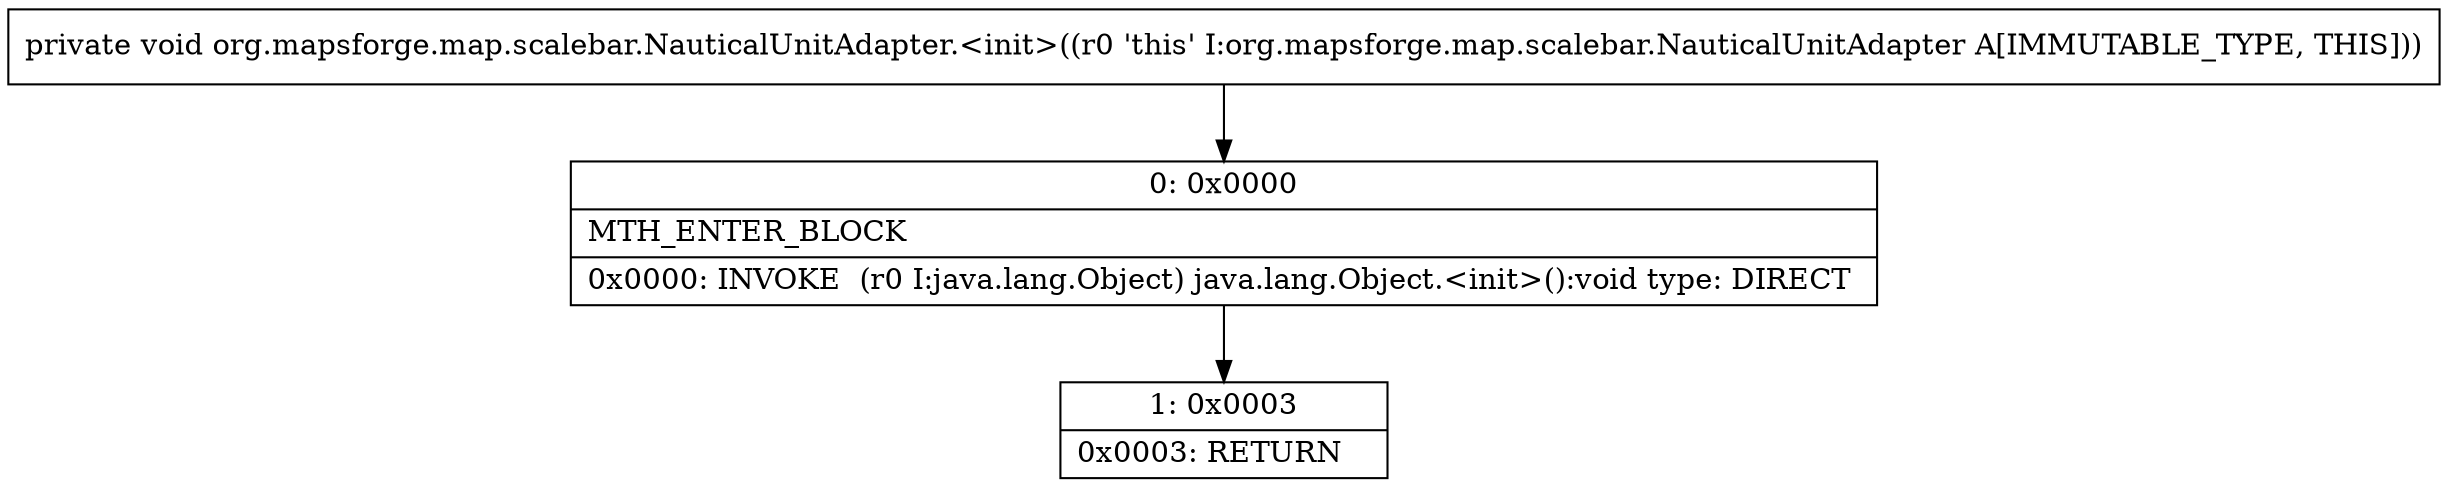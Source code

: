 digraph "CFG fororg.mapsforge.map.scalebar.NauticalUnitAdapter.\<init\>()V" {
Node_0 [shape=record,label="{0\:\ 0x0000|MTH_ENTER_BLOCK\l|0x0000: INVOKE  (r0 I:java.lang.Object) java.lang.Object.\<init\>():void type: DIRECT \l}"];
Node_1 [shape=record,label="{1\:\ 0x0003|0x0003: RETURN   \l}"];
MethodNode[shape=record,label="{private void org.mapsforge.map.scalebar.NauticalUnitAdapter.\<init\>((r0 'this' I:org.mapsforge.map.scalebar.NauticalUnitAdapter A[IMMUTABLE_TYPE, THIS])) }"];
MethodNode -> Node_0;
Node_0 -> Node_1;
}

